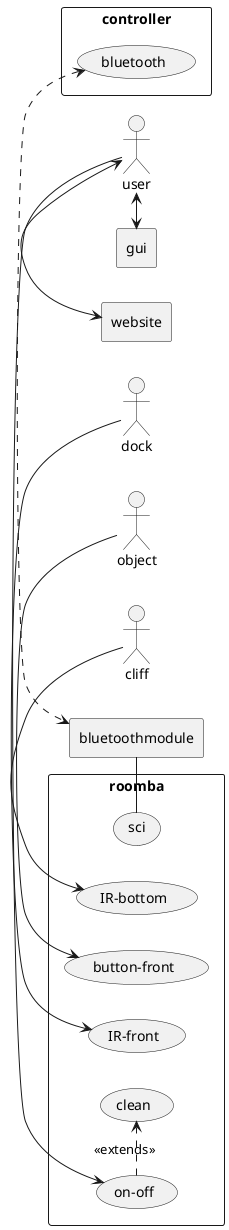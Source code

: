 @startuml
left to right direction
skinparam packageStyle rectangle

actor user
actor object
actor cliff
actor dock

rectangle gui {
}

rectangle website {
}

rectangle controller {
   (bluetooth)
}

rectangle bluetoothmodule {

}

rectangle roomba {
   (sci) - bluetoothmodule
   (IR-bottom)
   (IR-front)
   (button-front)
   cliff -> (IR-bottom)
   object -> (button-front)
   dock -> (IR-front)
   user -> (on-off)
   (on-off) .> (clean) : <<extends>>
}

user <-> website
user <-> gui
(bluetooth) <.> bluetoothmodule

@enduml